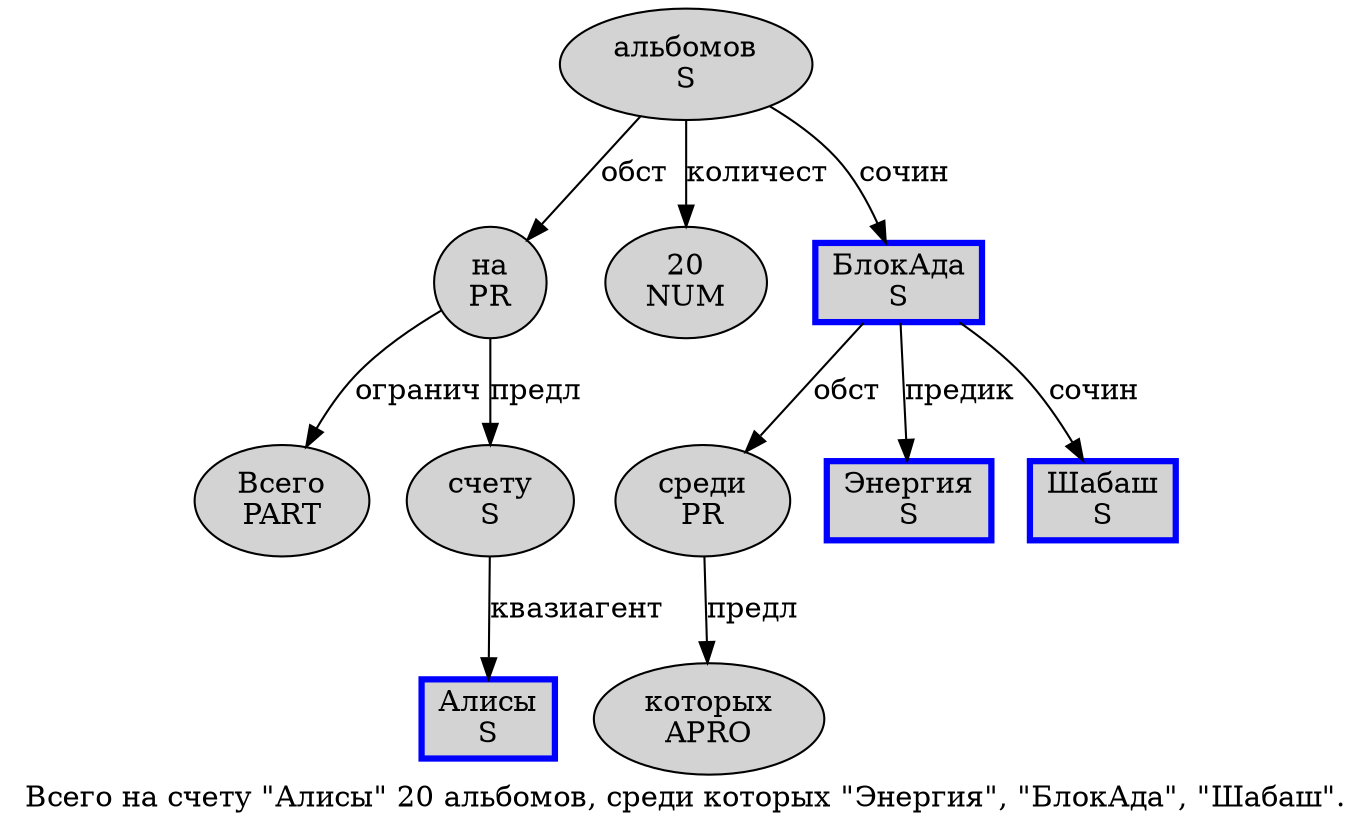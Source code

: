 digraph SENTENCE_1016 {
	graph [label="Всего на счету \"Алисы\" 20 альбомов, среди которых \"Энергия\", \"БлокАда\", \"Шабаш\"."]
	node [style=filled]
		0 [label="Всего
PART" color="" fillcolor=lightgray penwidth=1 shape=ellipse]
		1 [label="на
PR" color="" fillcolor=lightgray penwidth=1 shape=ellipse]
		2 [label="счету
S" color="" fillcolor=lightgray penwidth=1 shape=ellipse]
		4 [label="Алисы
S" color=blue fillcolor=lightgray penwidth=3 shape=box]
		6 [label="20
NUM" color="" fillcolor=lightgray penwidth=1 shape=ellipse]
		7 [label="альбомов
S" color="" fillcolor=lightgray penwidth=1 shape=ellipse]
		9 [label="среди
PR" color="" fillcolor=lightgray penwidth=1 shape=ellipse]
		10 [label="которых
APRO" color="" fillcolor=lightgray penwidth=1 shape=ellipse]
		12 [label="Энергия
S" color=blue fillcolor=lightgray penwidth=3 shape=box]
		16 [label="БлокАда
S" color=blue fillcolor=lightgray penwidth=3 shape=box]
		20 [label="Шабаш
S" color=blue fillcolor=lightgray penwidth=3 shape=box]
			1 -> 0 [label="огранич"]
			1 -> 2 [label="предл"]
			7 -> 1 [label="обст"]
			7 -> 6 [label="количест"]
			7 -> 16 [label="сочин"]
			16 -> 9 [label="обст"]
			16 -> 12 [label="предик"]
			16 -> 20 [label="сочин"]
			2 -> 4 [label="квазиагент"]
			9 -> 10 [label="предл"]
}